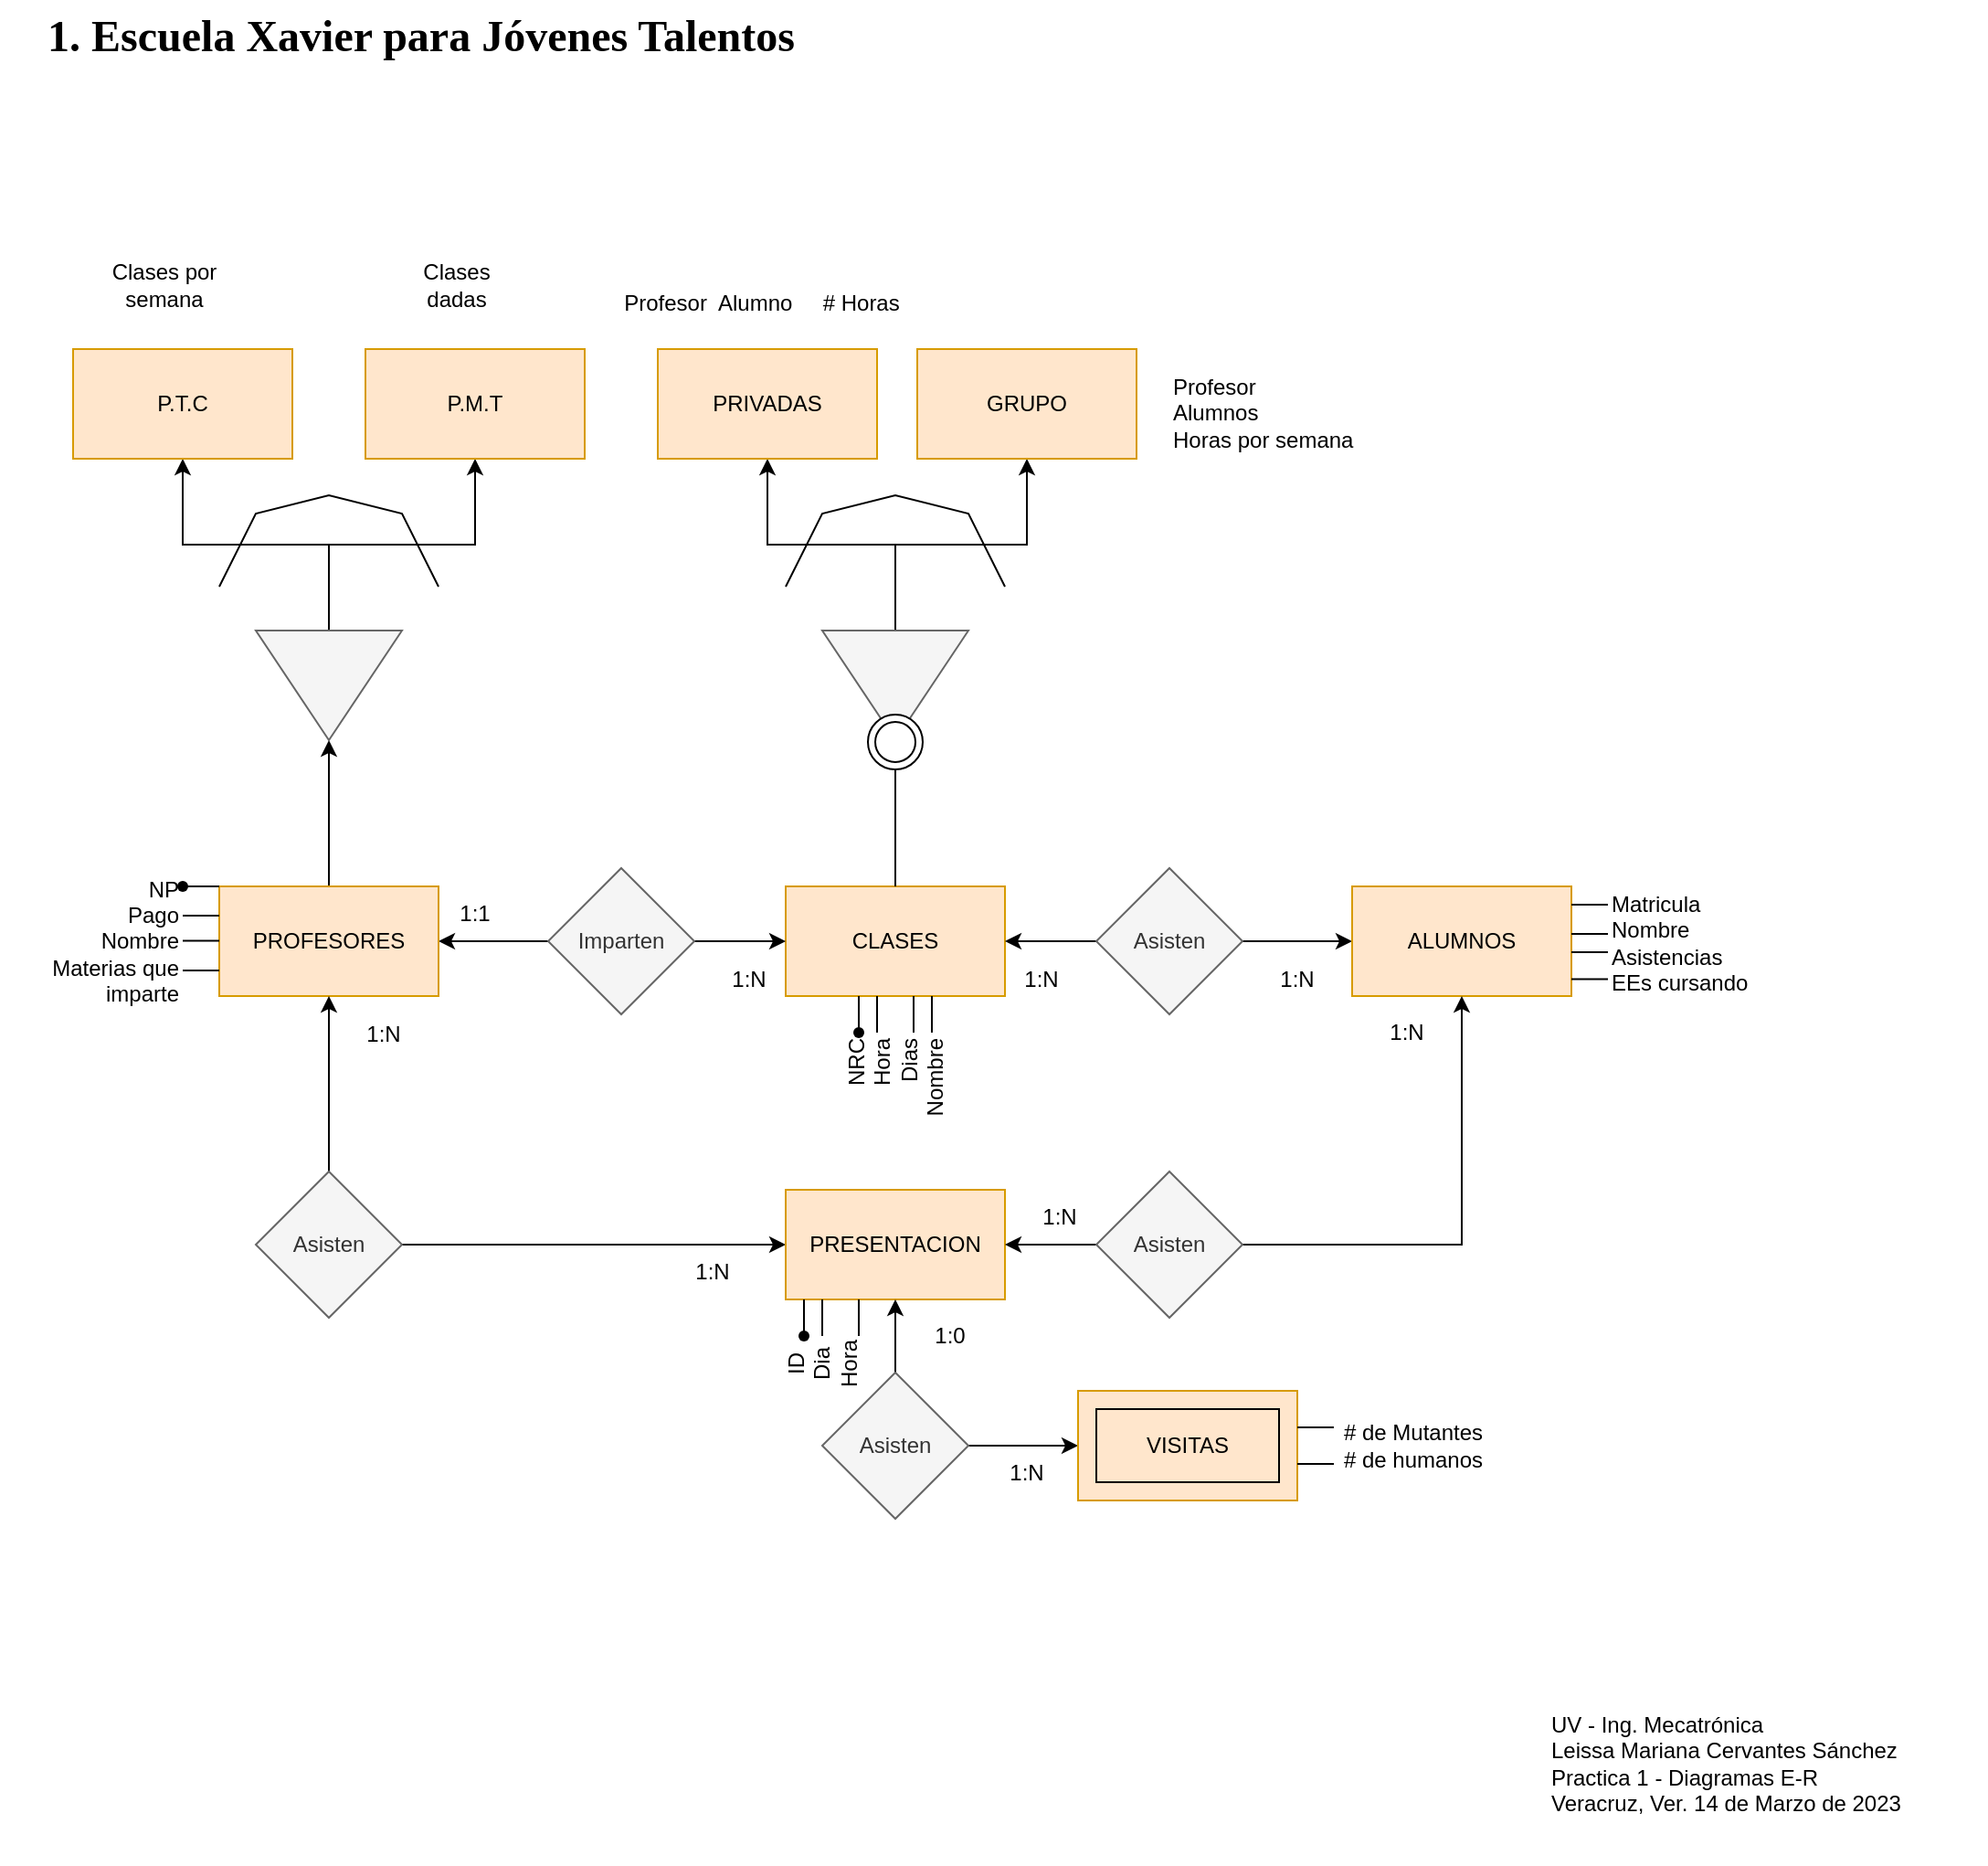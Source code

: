<mxfile version="20.8.16" type="device"><diagram name="Página-1" id="dayX9qZ9KESFAP1ND0mD"><mxGraphModel dx="1593" dy="702" grid="1" gridSize="10" guides="1" tooltips="1" connect="1" arrows="1" fold="1" page="1" pageScale="1" pageWidth="413" pageHeight="583" math="0" shadow="0"><root><mxCell id="0"/><mxCell id="1" parent="0"/><mxCell id="i16DEsWrX0WM0J3v6-VS-27" value="" style="edgeStyle=orthogonalEdgeStyle;rounded=0;orthogonalLoop=1;jettySize=auto;html=1;startArrow=none;" parent="1" source="i16DEsWrX0WM0J3v6-VS-39" target="i16DEsWrX0WM0J3v6-VS-26" edge="1"><mxGeometry relative="1" as="geometry"/></mxCell><mxCell id="i16DEsWrX0WM0J3v6-VS-1" value="CLASES" style="rounded=0;whiteSpace=wrap;html=1;fillColor=#ffe6cc;strokeColor=#d79b00;" parent="1" vertex="1"><mxGeometry x="153" y="585" width="120" height="60" as="geometry"/></mxCell><mxCell id="i16DEsWrX0WM0J3v6-VS-5" value="" style="edgeStyle=orthogonalEdgeStyle;rounded=0;orthogonalLoop=1;jettySize=auto;html=1;" parent="1" source="i16DEsWrX0WM0J3v6-VS-2" target="i16DEsWrX0WM0J3v6-VS-4" edge="1"><mxGeometry relative="1" as="geometry"/></mxCell><mxCell id="i16DEsWrX0WM0J3v6-VS-6" value="" style="edgeStyle=orthogonalEdgeStyle;rounded=0;orthogonalLoop=1;jettySize=auto;html=1;" parent="1" source="i16DEsWrX0WM0J3v6-VS-2" target="i16DEsWrX0WM0J3v6-VS-1" edge="1"><mxGeometry relative="1" as="geometry"/></mxCell><mxCell id="i16DEsWrX0WM0J3v6-VS-2" value="Asisten" style="rhombus;whiteSpace=wrap;html=1;fillColor=#f5f5f5;fontColor=#333333;strokeColor=#666666;" parent="1" vertex="1"><mxGeometry x="323" y="575" width="80" height="80" as="geometry"/></mxCell><mxCell id="i16DEsWrX0WM0J3v6-VS-7" value="" style="edgeStyle=orthogonalEdgeStyle;rounded=0;orthogonalLoop=1;jettySize=auto;html=1;" parent="1" source="i16DEsWrX0WM0J3v6-VS-3" target="i16DEsWrX0WM0J3v6-VS-1" edge="1"><mxGeometry relative="1" as="geometry"/></mxCell><mxCell id="i16DEsWrX0WM0J3v6-VS-9" value="" style="edgeStyle=orthogonalEdgeStyle;rounded=0;orthogonalLoop=1;jettySize=auto;html=1;" parent="1" source="i16DEsWrX0WM0J3v6-VS-3" target="i16DEsWrX0WM0J3v6-VS-8" edge="1"><mxGeometry relative="1" as="geometry"/></mxCell><mxCell id="i16DEsWrX0WM0J3v6-VS-3" value="Imparten" style="rhombus;whiteSpace=wrap;html=1;fillColor=#f5f5f5;fontColor=#333333;strokeColor=#666666;" parent="1" vertex="1"><mxGeometry x="23" y="575" width="80" height="80" as="geometry"/></mxCell><mxCell id="i16DEsWrX0WM0J3v6-VS-4" value="ALUMNOS" style="whiteSpace=wrap;html=1;fillColor=#ffe6cc;strokeColor=#d79b00;" parent="1" vertex="1"><mxGeometry x="463" y="585" width="120" height="60" as="geometry"/></mxCell><mxCell id="i16DEsWrX0WM0J3v6-VS-15" value="" style="edgeStyle=orthogonalEdgeStyle;rounded=0;orthogonalLoop=1;jettySize=auto;html=1;" parent="1" source="i16DEsWrX0WM0J3v6-VS-8" target="i16DEsWrX0WM0J3v6-VS-14" edge="1"><mxGeometry relative="1" as="geometry"/></mxCell><mxCell id="i16DEsWrX0WM0J3v6-VS-8" value="PROFESORES" style="whiteSpace=wrap;html=1;fillColor=#ffe6cc;strokeColor=#d79b00;" parent="1" vertex="1"><mxGeometry x="-157" y="585" width="120" height="60" as="geometry"/></mxCell><mxCell id="i16DEsWrX0WM0J3v6-VS-12" value="" style="edgeStyle=orthogonalEdgeStyle;rounded=0;orthogonalLoop=1;jettySize=auto;html=1;" parent="1" source="i16DEsWrX0WM0J3v6-VS-10" target="i16DEsWrX0WM0J3v6-VS-11" edge="1"><mxGeometry relative="1" as="geometry"/></mxCell><mxCell id="i16DEsWrX0WM0J3v6-VS-13" value="" style="edgeStyle=orthogonalEdgeStyle;rounded=0;orthogonalLoop=1;jettySize=auto;html=1;" parent="1" source="i16DEsWrX0WM0J3v6-VS-10" target="i16DEsWrX0WM0J3v6-VS-8" edge="1"><mxGeometry relative="1" as="geometry"/></mxCell><mxCell id="i16DEsWrX0WM0J3v6-VS-10" value="Asisten" style="rhombus;whiteSpace=wrap;html=1;fillColor=#f5f5f5;fontColor=#333333;strokeColor=#666666;" parent="1" vertex="1"><mxGeometry x="-137" y="741" width="80" height="80" as="geometry"/></mxCell><mxCell id="i16DEsWrX0WM0J3v6-VS-11" value="PRESENTACION" style="whiteSpace=wrap;html=1;fillColor=#ffe6cc;strokeColor=#d79b00;" parent="1" vertex="1"><mxGeometry x="153" y="751" width="120" height="60" as="geometry"/></mxCell><mxCell id="i16DEsWrX0WM0J3v6-VS-19" value="" style="edgeStyle=orthogonalEdgeStyle;rounded=0;orthogonalLoop=1;jettySize=auto;html=1;" parent="1" source="i16DEsWrX0WM0J3v6-VS-14" target="i16DEsWrX0WM0J3v6-VS-18" edge="1"><mxGeometry relative="1" as="geometry"/></mxCell><mxCell id="i16DEsWrX0WM0J3v6-VS-21" style="edgeStyle=orthogonalEdgeStyle;rounded=0;orthogonalLoop=1;jettySize=auto;html=1;" parent="1" source="i16DEsWrX0WM0J3v6-VS-14" target="i16DEsWrX0WM0J3v6-VS-20" edge="1"><mxGeometry relative="1" as="geometry"/></mxCell><mxCell id="i16DEsWrX0WM0J3v6-VS-14" value="" style="triangle;whiteSpace=wrap;html=1;rotation=90;fillColor=#f5f5f5;fontColor=#333333;strokeColor=#666666;" parent="1" vertex="1"><mxGeometry x="-127" y="435" width="60" height="80" as="geometry"/></mxCell><mxCell id="i16DEsWrX0WM0J3v6-VS-18" value="P.M.T" style="whiteSpace=wrap;html=1;fillColor=#ffe6cc;strokeColor=#d79b00;" parent="1" vertex="1"><mxGeometry x="-77" y="291" width="120" height="60" as="geometry"/></mxCell><mxCell id="i16DEsWrX0WM0J3v6-VS-20" value="P.T.C" style="whiteSpace=wrap;html=1;fillColor=#ffe6cc;strokeColor=#d79b00;" parent="1" vertex="1"><mxGeometry x="-237" y="291" width="120" height="60" as="geometry"/></mxCell><mxCell id="i16DEsWrX0WM0J3v6-VS-25" value="" style="endArrow=none;html=1;rounded=0;" parent="1" edge="1"><mxGeometry width="50" height="50" relative="1" as="geometry"><mxPoint x="-157" y="421" as="sourcePoint"/><mxPoint x="-37" y="421" as="targetPoint"/><Array as="points"><mxPoint x="-137" y="381"/><mxPoint x="-97" y="371"/><mxPoint x="-57" y="381"/></Array></mxGeometry></mxCell><mxCell id="i16DEsWrX0WM0J3v6-VS-29" value="" style="edgeStyle=orthogonalEdgeStyle;rounded=0;orthogonalLoop=1;jettySize=auto;html=1;" parent="1" source="i16DEsWrX0WM0J3v6-VS-26" target="i16DEsWrX0WM0J3v6-VS-28" edge="1"><mxGeometry relative="1" as="geometry"/></mxCell><mxCell id="i16DEsWrX0WM0J3v6-VS-31" style="edgeStyle=orthogonalEdgeStyle;rounded=0;orthogonalLoop=1;jettySize=auto;html=1;entryX=0.5;entryY=1;entryDx=0;entryDy=0;" parent="1" source="i16DEsWrX0WM0J3v6-VS-26" target="i16DEsWrX0WM0J3v6-VS-30" edge="1"><mxGeometry relative="1" as="geometry"/></mxCell><mxCell id="i16DEsWrX0WM0J3v6-VS-26" value="" style="triangle;whiteSpace=wrap;html=1;rounded=0;rotation=90;fillColor=#f5f5f5;fontColor=#333333;strokeColor=#666666;" parent="1" vertex="1"><mxGeometry x="183" y="435" width="60" height="80" as="geometry"/></mxCell><mxCell id="i16DEsWrX0WM0J3v6-VS-28" value="GRUPO" style="whiteSpace=wrap;html=1;rounded=0;fillColor=#ffe6cc;strokeColor=#d79b00;" parent="1" vertex="1"><mxGeometry x="225" y="291" width="120" height="60" as="geometry"/></mxCell><mxCell id="i16DEsWrX0WM0J3v6-VS-30" value="PRIVADAS" style="whiteSpace=wrap;html=1;rounded=0;fillColor=#ffe6cc;strokeColor=#d79b00;" parent="1" vertex="1"><mxGeometry x="83" y="291" width="120" height="60" as="geometry"/></mxCell><mxCell id="i16DEsWrX0WM0J3v6-VS-33" value="" style="edgeStyle=orthogonalEdgeStyle;rounded=0;orthogonalLoop=1;jettySize=auto;html=1;" parent="1" source="i16DEsWrX0WM0J3v6-VS-32" target="i16DEsWrX0WM0J3v6-VS-11" edge="1"><mxGeometry relative="1" as="geometry"/></mxCell><mxCell id="i16DEsWrX0WM0J3v6-VS-34" style="edgeStyle=orthogonalEdgeStyle;rounded=0;orthogonalLoop=1;jettySize=auto;html=1;entryX=0.5;entryY=1;entryDx=0;entryDy=0;" parent="1" source="i16DEsWrX0WM0J3v6-VS-32" target="i16DEsWrX0WM0J3v6-VS-4" edge="1"><mxGeometry relative="1" as="geometry"/></mxCell><mxCell id="i16DEsWrX0WM0J3v6-VS-32" value="Asisten" style="rhombus;whiteSpace=wrap;html=1;fillColor=#f5f5f5;fontColor=#333333;strokeColor=#666666;" parent="1" vertex="1"><mxGeometry x="323" y="741" width="80" height="80" as="geometry"/></mxCell><mxCell id="i16DEsWrX0WM0J3v6-VS-36" value="" style="edgeStyle=orthogonalEdgeStyle;rounded=0;orthogonalLoop=1;jettySize=auto;html=1;" parent="1" source="i16DEsWrX0WM0J3v6-VS-35" target="i16DEsWrX0WM0J3v6-VS-11" edge="1"><mxGeometry relative="1" as="geometry"/></mxCell><mxCell id="i16DEsWrX0WM0J3v6-VS-38" value="" style="edgeStyle=orthogonalEdgeStyle;rounded=0;orthogonalLoop=1;jettySize=auto;html=1;" parent="1" source="i16DEsWrX0WM0J3v6-VS-35" target="i16DEsWrX0WM0J3v6-VS-37" edge="1"><mxGeometry relative="1" as="geometry"/></mxCell><mxCell id="i16DEsWrX0WM0J3v6-VS-35" value="Asisten" style="rhombus;whiteSpace=wrap;html=1;fillColor=#f5f5f5;fontColor=#333333;strokeColor=#666666;" parent="1" vertex="1"><mxGeometry x="173" y="851" width="80" height="80" as="geometry"/></mxCell><mxCell id="i16DEsWrX0WM0J3v6-VS-37" value="VISITAS" style="whiteSpace=wrap;html=1;fillColor=#ffe6cc;strokeColor=#d79b00;" parent="1" vertex="1"><mxGeometry x="313" y="861" width="120" height="60" as="geometry"/></mxCell><mxCell id="i16DEsWrX0WM0J3v6-VS-40" value="" style="edgeStyle=orthogonalEdgeStyle;rounded=0;orthogonalLoop=1;jettySize=auto;html=1;endArrow=none;" parent="1" source="i16DEsWrX0WM0J3v6-VS-1" target="i16DEsWrX0WM0J3v6-VS-39" edge="1"><mxGeometry relative="1" as="geometry"><mxPoint x="213" y="585" as="sourcePoint"/><mxPoint x="213" y="505" as="targetPoint"/></mxGeometry></mxCell><mxCell id="i16DEsWrX0WM0J3v6-VS-39" value="" style="ellipse;shape=doubleEllipse;whiteSpace=wrap;html=1;aspect=fixed;" parent="1" vertex="1"><mxGeometry x="198" y="491" width="30" height="30" as="geometry"/></mxCell><mxCell id="i16DEsWrX0WM0J3v6-VS-41" value="" style="endArrow=none;html=1;rounded=0;" parent="1" edge="1"><mxGeometry width="50" height="50" relative="1" as="geometry"><mxPoint x="153" y="421" as="sourcePoint"/><mxPoint x="273" y="421" as="targetPoint"/><Array as="points"><mxPoint x="173" y="381"/><mxPoint x="213" y="371"/><mxPoint x="253" y="381"/></Array></mxGeometry></mxCell><mxCell id="i16DEsWrX0WM0J3v6-VS-42" value="Clases por semana" style="text;html=1;strokeColor=none;fillColor=none;align=center;verticalAlign=middle;whiteSpace=wrap;rounded=0;" parent="1" vertex="1"><mxGeometry x="-217" y="241" width="60" height="30" as="geometry"/></mxCell><mxCell id="i16DEsWrX0WM0J3v6-VS-43" value="Clases dadas" style="text;html=1;strokeColor=none;fillColor=none;align=center;verticalAlign=middle;whiteSpace=wrap;rounded=0;" parent="1" vertex="1"><mxGeometry x="-57" y="241" width="60" height="30" as="geometry"/></mxCell><mxCell id="i16DEsWrX0WM0J3v6-VS-45" value="Profesor&amp;nbsp; Alumno&amp;nbsp; &amp;nbsp; &amp;nbsp;# Horas" style="text;html=1;strokeColor=none;fillColor=none;align=center;verticalAlign=middle;whiteSpace=wrap;rounded=0;rotation=0;" parent="1" vertex="1"><mxGeometry x="55" y="251" width="170" height="30" as="geometry"/></mxCell><mxCell id="i16DEsWrX0WM0J3v6-VS-46" value="Profesor&lt;br&gt;Alumnos&lt;br&gt;Horas por semana" style="text;html=1;strokeColor=none;fillColor=none;align=left;verticalAlign=middle;whiteSpace=wrap;rounded=0;rotation=0;" parent="1" vertex="1"><mxGeometry x="363" y="301" width="120" height="50" as="geometry"/></mxCell><mxCell id="i16DEsWrX0WM0J3v6-VS-47" value="NP&lt;br&gt;Pago&lt;br&gt;Nombre&lt;br&gt;Materias que imparte" style="text;html=1;strokeColor=none;fillColor=none;align=right;verticalAlign=middle;whiteSpace=wrap;rounded=0;" parent="1" vertex="1"><mxGeometry x="-277" y="600" width="100" height="30" as="geometry"/></mxCell><mxCell id="i16DEsWrX0WM0J3v6-VS-48" value="Matricula&lt;br&gt;Nombre&lt;br&gt;Asistencias&lt;br&gt;EEs cursando" style="text;html=1;strokeColor=none;fillColor=none;align=left;verticalAlign=middle;whiteSpace=wrap;rounded=0;" parent="1" vertex="1"><mxGeometry x="603" y="601" width="110" height="30" as="geometry"/></mxCell><mxCell id="i16DEsWrX0WM0J3v6-VS-49" value="NRC&lt;br&gt;Hora&lt;br&gt;Dias&lt;br&gt;Nombre" style="text;html=1;strokeColor=none;fillColor=none;align=right;verticalAlign=middle;whiteSpace=wrap;rounded=0;rotation=-90;" parent="1" vertex="1"><mxGeometry x="183" y="681" width="60" height="30" as="geometry"/></mxCell><mxCell id="i16DEsWrX0WM0J3v6-VS-50" value="ID&lt;br&gt;Dia&lt;br&gt;Hora" style="text;html=1;strokeColor=none;fillColor=none;align=center;verticalAlign=middle;whiteSpace=wrap;rounded=0;rotation=-90;" parent="1" vertex="1"><mxGeometry x="143" y="831" width="60" height="30" as="geometry"/></mxCell><mxCell id="i16DEsWrX0WM0J3v6-VS-51" value="# de Mutantes&lt;br&gt;# de humanos" style="text;html=1;strokeColor=none;fillColor=none;align=center;verticalAlign=middle;whiteSpace=wrap;rounded=0;" parent="1" vertex="1"><mxGeometry x="433" y="876" width="127" height="30" as="geometry"/></mxCell><mxCell id="i16DEsWrX0WM0J3v6-VS-52" value="" style="endArrow=none;html=1;rounded=0;" parent="1" edge="1"><mxGeometry width="50" height="50" relative="1" as="geometry"><mxPoint x="433" y="881" as="sourcePoint"/><mxPoint x="453" y="881" as="targetPoint"/></mxGeometry></mxCell><mxCell id="i16DEsWrX0WM0J3v6-VS-53" value="" style="endArrow=none;html=1;rounded=0;" parent="1" edge="1"><mxGeometry width="50" height="50" relative="1" as="geometry"><mxPoint x="433" y="901" as="sourcePoint"/><mxPoint x="453" y="901" as="targetPoint"/></mxGeometry></mxCell><mxCell id="i16DEsWrX0WM0J3v6-VS-54" value="" style="endArrow=none;html=1;rounded=0;" parent="1" edge="1"><mxGeometry width="50" height="50" relative="1" as="geometry"><mxPoint x="163" y="831" as="sourcePoint"/><mxPoint x="163" y="811" as="targetPoint"/></mxGeometry></mxCell><mxCell id="i16DEsWrX0WM0J3v6-VS-55" value="" style="endArrow=none;html=1;rounded=0;" parent="1" edge="1"><mxGeometry width="50" height="50" relative="1" as="geometry"><mxPoint x="173" y="831" as="sourcePoint"/><mxPoint x="173" y="811" as="targetPoint"/></mxGeometry></mxCell><mxCell id="i16DEsWrX0WM0J3v6-VS-56" value="" style="endArrow=none;html=1;rounded=0;" parent="1" edge="1"><mxGeometry width="50" height="50" relative="1" as="geometry"><mxPoint x="193" y="831" as="sourcePoint"/><mxPoint x="193" y="811" as="targetPoint"/></mxGeometry></mxCell><mxCell id="i16DEsWrX0WM0J3v6-VS-57" value="" style="endArrow=none;html=1;rounded=0;" parent="1" edge="1"><mxGeometry width="50" height="50" relative="1" as="geometry"><mxPoint x="193" y="665" as="sourcePoint"/><mxPoint x="193" y="645" as="targetPoint"/></mxGeometry></mxCell><mxCell id="i16DEsWrX0WM0J3v6-VS-58" value="" style="endArrow=none;html=1;rounded=0;" parent="1" edge="1"><mxGeometry width="50" height="50" relative="1" as="geometry"><mxPoint x="203" y="665" as="sourcePoint"/><mxPoint x="203" y="645" as="targetPoint"/></mxGeometry></mxCell><mxCell id="i16DEsWrX0WM0J3v6-VS-59" value="" style="endArrow=none;html=1;rounded=0;" parent="1" edge="1"><mxGeometry width="50" height="50" relative="1" as="geometry"><mxPoint x="223" y="665" as="sourcePoint"/><mxPoint x="223" y="645" as="targetPoint"/></mxGeometry></mxCell><mxCell id="i16DEsWrX0WM0J3v6-VS-60" value="" style="endArrow=none;html=1;rounded=0;" parent="1" edge="1"><mxGeometry width="50" height="50" relative="1" as="geometry"><mxPoint x="233" y="665" as="sourcePoint"/><mxPoint x="233" y="645" as="targetPoint"/></mxGeometry></mxCell><mxCell id="i16DEsWrX0WM0J3v6-VS-62" value="" style="shape=waypoint;sketch=0;fillStyle=solid;size=6;pointerEvents=1;points=[];fillColor=none;resizable=0;rotatable=0;perimeter=centerPerimeter;snapToPoint=1;" parent="1" vertex="1"><mxGeometry x="183" y="655" width="20" height="20" as="geometry"/></mxCell><mxCell id="i16DEsWrX0WM0J3v6-VS-63" value="" style="shape=waypoint;sketch=0;fillStyle=solid;size=6;pointerEvents=1;points=[];fillColor=none;resizable=0;rotatable=0;perimeter=centerPerimeter;snapToPoint=1;" parent="1" vertex="1"><mxGeometry x="153" y="821" width="20" height="20" as="geometry"/></mxCell><mxCell id="i16DEsWrX0WM0J3v6-VS-65" value="1:N" style="text;html=1;strokeColor=none;fillColor=none;align=center;verticalAlign=middle;whiteSpace=wrap;rounded=0;" parent="1" vertex="1"><mxGeometry x="255" y="891" width="60" height="30" as="geometry"/></mxCell><mxCell id="i16DEsWrX0WM0J3v6-VS-66" value="1:0" style="text;html=1;strokeColor=none;fillColor=none;align=center;verticalAlign=middle;whiteSpace=wrap;rounded=0;" parent="1" vertex="1"><mxGeometry x="213" y="816" width="60" height="30" as="geometry"/></mxCell><mxCell id="i16DEsWrX0WM0J3v6-VS-67" value="1:N" style="text;html=1;strokeColor=none;fillColor=none;align=center;verticalAlign=middle;whiteSpace=wrap;rounded=0;" parent="1" vertex="1"><mxGeometry x="83" y="781" width="60" height="30" as="geometry"/></mxCell><mxCell id="i16DEsWrX0WM0J3v6-VS-68" value="1:N" style="text;html=1;strokeColor=none;fillColor=none;align=center;verticalAlign=middle;whiteSpace=wrap;rounded=0;" parent="1" vertex="1"><mxGeometry x="-97" y="651" width="60" height="30" as="geometry"/></mxCell><mxCell id="i16DEsWrX0WM0J3v6-VS-69" value="" style="endArrow=none;html=1;rounded=0;startArrow=none;" parent="1" source="i16DEsWrX0WM0J3v6-VS-74" edge="1"><mxGeometry width="50" height="50" relative="1" as="geometry"><mxPoint x="-177" y="585" as="sourcePoint"/><mxPoint x="-157" y="585" as="targetPoint"/></mxGeometry></mxCell><mxCell id="i16DEsWrX0WM0J3v6-VS-70" value="" style="endArrow=none;html=1;rounded=0;" parent="1" edge="1"><mxGeometry width="50" height="50" relative="1" as="geometry"><mxPoint x="-177.0" y="601" as="sourcePoint"/><mxPoint x="-157.0" y="601" as="targetPoint"/></mxGeometry></mxCell><mxCell id="i16DEsWrX0WM0J3v6-VS-71" value="" style="endArrow=none;html=1;rounded=0;" parent="1" edge="1"><mxGeometry width="50" height="50" relative="1" as="geometry"><mxPoint x="-177.0" y="614.69" as="sourcePoint"/><mxPoint x="-157.0" y="614.69" as="targetPoint"/></mxGeometry></mxCell><mxCell id="i16DEsWrX0WM0J3v6-VS-72" value="" style="endArrow=none;html=1;rounded=0;" parent="1" edge="1"><mxGeometry width="50" height="50" relative="1" as="geometry"><mxPoint x="-177.0" y="631" as="sourcePoint"/><mxPoint x="-157.0" y="631" as="targetPoint"/></mxGeometry></mxCell><mxCell id="i16DEsWrX0WM0J3v6-VS-75" value="" style="endArrow=none;html=1;rounded=0;" parent="1" target="i16DEsWrX0WM0J3v6-VS-74" edge="1"><mxGeometry width="50" height="50" relative="1" as="geometry"><mxPoint x="-177" y="585.0" as="sourcePoint"/><mxPoint x="-157" y="585.0" as="targetPoint"/></mxGeometry></mxCell><mxCell id="i16DEsWrX0WM0J3v6-VS-74" value="" style="shape=waypoint;sketch=0;fillStyle=solid;size=6;pointerEvents=1;points=[];fillColor=none;resizable=0;rotatable=0;perimeter=centerPerimeter;snapToPoint=1;" parent="1" vertex="1"><mxGeometry x="-187" y="575" width="20" height="20" as="geometry"/></mxCell><mxCell id="i16DEsWrX0WM0J3v6-VS-76" value="1:N" style="text;html=1;strokeColor=none;fillColor=none;align=center;verticalAlign=middle;whiteSpace=wrap;rounded=0;" parent="1" vertex="1"><mxGeometry x="103" y="621" width="60" height="30" as="geometry"/></mxCell><mxCell id="i16DEsWrX0WM0J3v6-VS-77" value="1:1" style="text;html=1;strokeColor=none;fillColor=none;align=center;verticalAlign=middle;whiteSpace=wrap;rounded=0;" parent="1" vertex="1"><mxGeometry x="-47" y="585" width="60" height="30" as="geometry"/></mxCell><mxCell id="i16DEsWrX0WM0J3v6-VS-78" value="1:N" style="text;html=1;strokeColor=none;fillColor=none;align=center;verticalAlign=middle;whiteSpace=wrap;rounded=0;" parent="1" vertex="1"><mxGeometry x="403" y="621" width="60" height="30" as="geometry"/></mxCell><mxCell id="i16DEsWrX0WM0J3v6-VS-79" value="1:N" style="text;html=1;strokeColor=none;fillColor=none;align=center;verticalAlign=middle;whiteSpace=wrap;rounded=0;" parent="1" vertex="1"><mxGeometry x="263" y="621" width="60" height="30" as="geometry"/></mxCell><mxCell id="i16DEsWrX0WM0J3v6-VS-80" value="" style="endArrow=none;html=1;rounded=0;" parent="1" edge="1"><mxGeometry width="50" height="50" relative="1" as="geometry"><mxPoint x="583.0" y="595" as="sourcePoint"/><mxPoint x="603.0" y="595" as="targetPoint"/></mxGeometry></mxCell><mxCell id="i16DEsWrX0WM0J3v6-VS-81" value="" style="endArrow=none;html=1;rounded=0;" parent="1" edge="1"><mxGeometry width="50" height="50" relative="1" as="geometry"><mxPoint x="583.0" y="611" as="sourcePoint"/><mxPoint x="603.0" y="611" as="targetPoint"/></mxGeometry></mxCell><mxCell id="i16DEsWrX0WM0J3v6-VS-82" value="" style="endArrow=none;html=1;rounded=0;" parent="1" edge="1"><mxGeometry width="50" height="50" relative="1" as="geometry"><mxPoint x="583.0" y="621" as="sourcePoint"/><mxPoint x="603.0" y="621" as="targetPoint"/></mxGeometry></mxCell><mxCell id="i16DEsWrX0WM0J3v6-VS-83" value="" style="endArrow=none;html=1;rounded=0;" parent="1" edge="1"><mxGeometry width="50" height="50" relative="1" as="geometry"><mxPoint x="583.0" y="635.69" as="sourcePoint"/><mxPoint x="603.0" y="635.69" as="targetPoint"/></mxGeometry></mxCell><mxCell id="i16DEsWrX0WM0J3v6-VS-84" value="1:N" style="text;html=1;strokeColor=none;fillColor=none;align=center;verticalAlign=middle;whiteSpace=wrap;rounded=0;" parent="1" vertex="1"><mxGeometry x="273" y="751" width="60" height="30" as="geometry"/></mxCell><mxCell id="i16DEsWrX0WM0J3v6-VS-85" value="1:N" style="text;html=1;strokeColor=none;fillColor=none;align=center;verticalAlign=middle;whiteSpace=wrap;rounded=0;" parent="1" vertex="1"><mxGeometry x="463" y="650" width="60" height="30" as="geometry"/></mxCell><mxCell id="i16DEsWrX0WM0J3v6-VS-86" value="1. Escuela Xavier para Jóvenes Talentos" style="text;strokeColor=none;fillColor=none;html=1;fontSize=24;fontStyle=1;verticalAlign=middle;align=center;fontFamily=Times New Roman;" parent="1" vertex="1"><mxGeometry x="-97" y="100" width="100" height="40" as="geometry"/></mxCell><mxCell id="i16DEsWrX0WM0J3v6-VS-87" value="" style="rounded=0;whiteSpace=wrap;html=1;fontFamily=Times New Roman;fillColor=none;" parent="1" vertex="1"><mxGeometry x="323" y="871" width="100" height="40" as="geometry"/></mxCell><mxCell id="i16DEsWrX0WM0J3v6-VS-88" value="UV - Ing. Mecatrónica&lt;br&gt;Leissa Mariana Cervantes Sánchez&lt;br&gt;Practica 1 - Diagramas E-R&lt;br&gt;&lt;div style=&quot;&quot;&gt;&lt;span style=&quot;background-color: initial;&quot;&gt;Veracruz, Ver. 14 de Marzo de 2023&lt;/span&gt;&lt;/div&gt;" style="text;html=1;strokeColor=none;fillColor=none;align=left;verticalAlign=middle;whiteSpace=wrap;rounded=0;fontFamily=Helvetica;" parent="1" vertex="1"><mxGeometry x="570" y="1010" width="240" height="110" as="geometry"/></mxCell></root></mxGraphModel></diagram></mxfile>